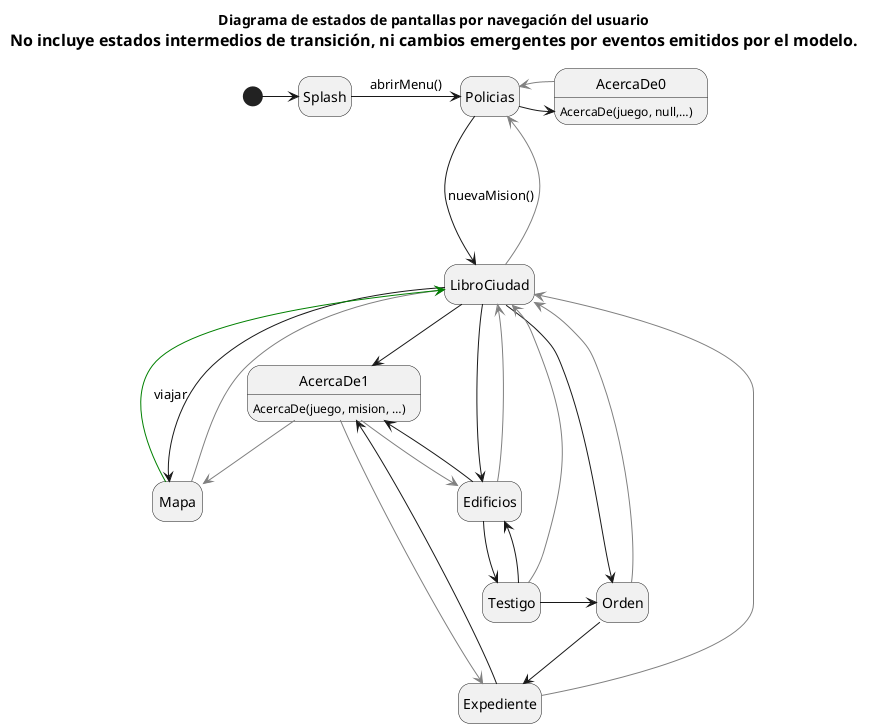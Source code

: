 @startuml ST_Pantallas_simplificado
hide empty description

title Diagrama de estados de pantallas por navegación del usuario\n<size:16>No incluye estados intermedios de transición, ni cambios emergentes por eventos emitidos por el modelo.</size>

[*] -> Splash
Splash -> Policias: abrirMenu()
Policias -> AcercaDe0
AcercaDe0: AcercaDe(juego, null,…)
AcercaDe0 -[#gray]> Policias

Policias ---> LibroCiudad: nuevaMision()
LibroCiudad -[#gray]--> Policias

LibroCiudad -> Mapa
Mapa -[#gray]> LibroCiudad
Mapa -[#green]-> LibroCiudad: viajar

LibroCiudad --> Edificios
Edificios -[#gray]-> LibroCiudad

LibroCiudad --> Orden
Orden -[#gray]> LibroCiudad
AcercaDe1: AcercaDe(juego, mision, …)
AcercaDe1 -[#gray]-> Mapa
AcercaDe1 -[#gray]-> Edificios
AcercaDe1 -[#gray]-> Expediente

LibroCiudad --> AcercaDe1
Edificios --> Testigo
Edificios --> AcercaDe1
Testigo -[#gray]> LibroCiudad
Testigo -> Edificios
Testigo -> Orden
Orden --> Expediente
Expediente -[#gray]-> LibroCiudad
Expediente --> AcercaDe1

@enduml

@startuml ST_Pantallas_transicion_simple
hide empty description

title Ejemplo de transición simple entre 2 pantallas

[*] --> Splash
Splash -r-> SplashAPolicia: abrirMenu()
SplashAPolicia: Splash\nPolicia
SplashAPolicia -r-> Policia: liberar()
Policia -d-> PoliciaALibroCiudad: nuevaMision()
PoliciaALibroCiudad: Policia\nLibroCiudad
PoliciaALibroCiudad -l-> LibroCiudad: liberar()
LibroCiudad -l-> [*]
@enduml

@startuml ST_Pantalla_VisitarEdificioDormir
hide empty description
title Detalle de transición al visitar un edificio y dormir

[*] -> Edificios
Edificios -> Transicion1: visitarEdificio(…)\nmonstrarAccion(…)\nponerArriba(…)
Transicion1: Dormir\nEdificios
Transicion1 -> Transicion2: abrirTestigo(…)\nponerSiguiente(…)
Transicion2: Dormir\nEdificios\nTestigo
Transicion2 -d-> Dormir: liberar()\nsacar(…)
Dormir: Dormir\nTestigo
Dormir -l> Testigo: sacarPantallaActual()\nliberar()
Testigo -l-> [*]
@enduml

@startuml ST_Pantalla_VisitarEdificioDormirDisparo
hide empty description
title Detalle de transición al visitar un edificio y dormir

[*] -> Edificios
Edificios -> Transicion1: visitarEdificio(…)\nmonstrarAccion(…)\nponerArriba(…)
Transicion1: Dormir\nEdificios
Transicion1 -> Transicion2: monstrarAccion(…)\nponerArriba(…)
Transicion2: Disparo\nDormir\nEdificios
Transicion2 -> Transicion3: abrirTestigo(…)\nponerSiguiente(…)
Transicion3: Disparo\nDormir\nEdificios\nTestigo
Transicion3 -d-> Disparo: liberar()\nsacar(…)
Disparo: Disparo\nDormir\nTestigo
Disparo -l> Dormir: sacarPantallaActual()\nliberar()
Dormir: Dormir\nTestigo
Dormir -l> Testigo: sacarPantallaActual()\nliberar()
Testigo -l-> [*]
@enduml